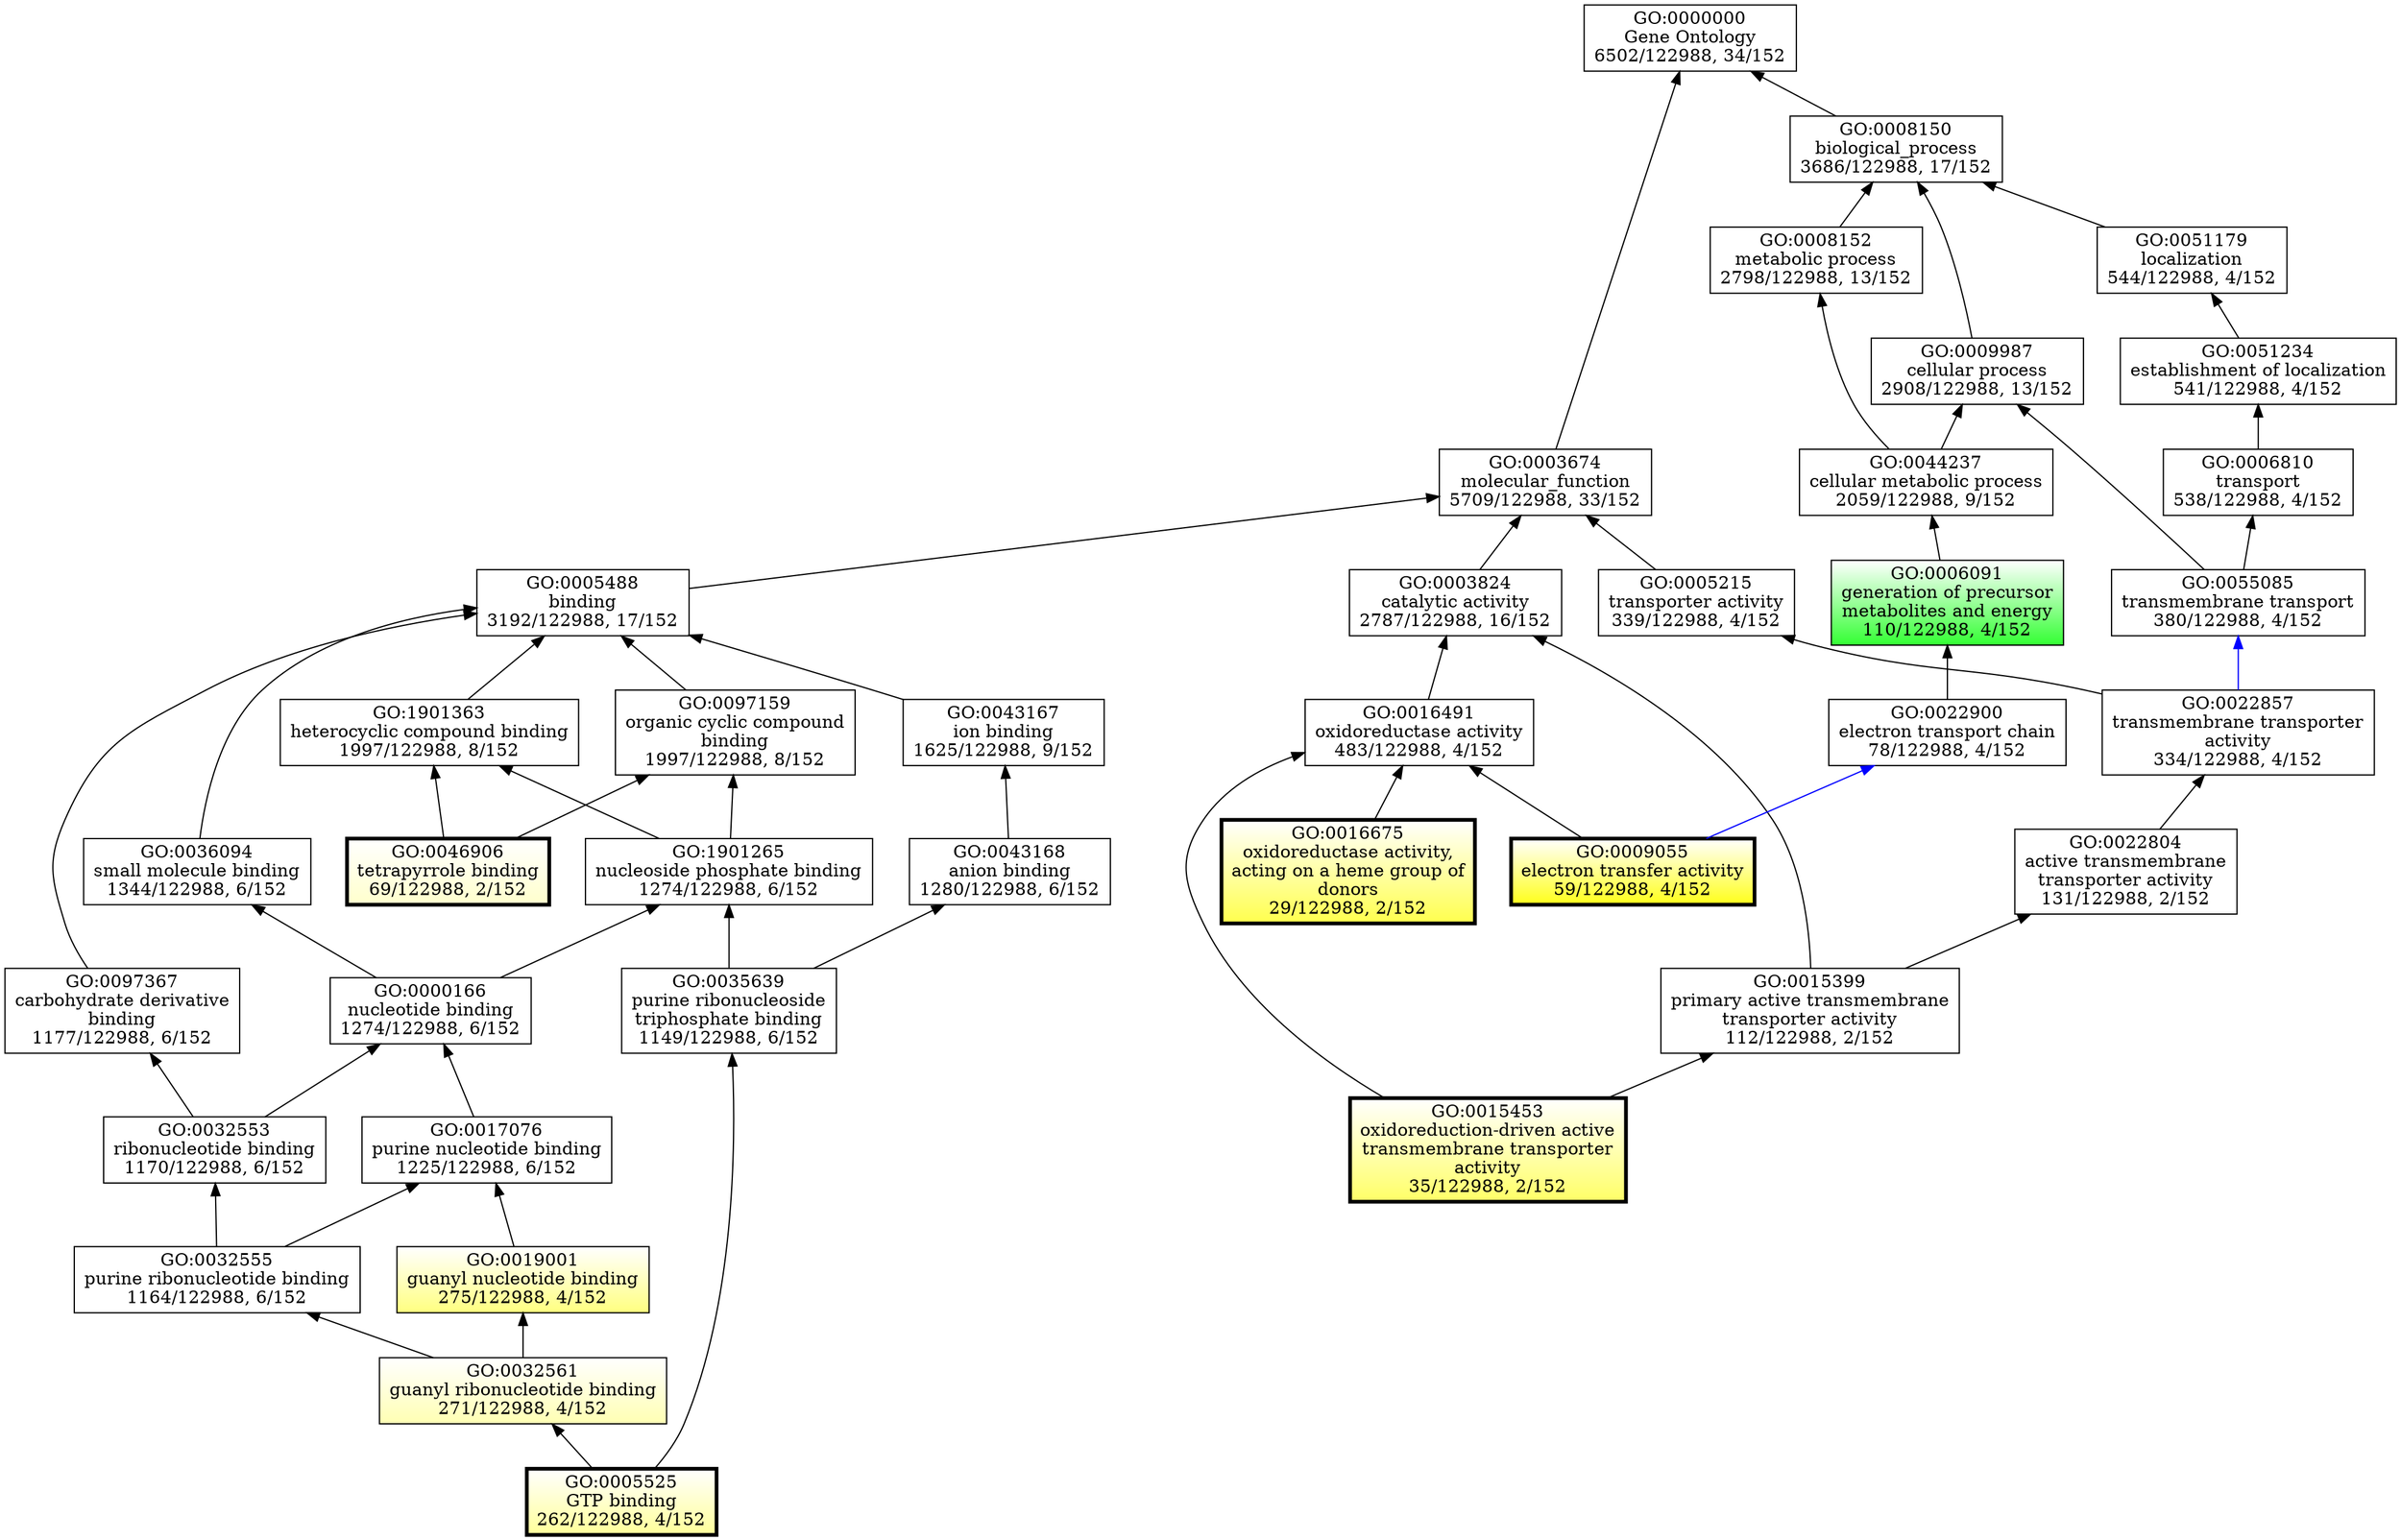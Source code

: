 /* Generated with Ontologizer 2.1 build 20160628-1269 */
digraph G {nodesep=0.4;
GO_0000000[shape="box",label="GO:0000000\nGene Ontology\n6502/122988, 34/152"];
GO_0009987[shape="box",label="GO:0009987\ncellular process\n2908/122988, 13/152"];
GO_0097159[shape="box",label="GO:0097159\norganic cyclic compound\nbinding\n1997/122988, 8/152"];
GO_0022857[shape="box",label="GO:0022857\ntransmembrane transporter\nactivity\n334/122988, 4/152"];
GO_0006091[shape="box",label="GO:0006091\ngeneration of precursor\nmetabolites and energy\n110/122988, 4/152",gradientangle=270,style="filled",fillcolor="white:0.333333,0.800000,1.000000"];
GO_1901265[shape="box",label="GO:1901265\nnucleoside phosphate binding\n1274/122988, 6/152"];
GO_0044237[shape="box",label="GO:0044237\ncellular metabolic process\n2059/122988, 9/152"];
GO_0022804[shape="box",label="GO:0022804\nactive transmembrane\ntransporter activity\n131/122988, 2/152"];
GO_0005525[shape="box",label="GO:0005525\nGTP binding\n262/122988, 4/152",gradientangle=270,style="filled,setlinewidth(3)",fillcolor="white:0.166667,0.400000,1.000000"];
GO_0097367[shape="box",label="GO:0097367\ncarbohydrate derivative\nbinding\n1177/122988, 6/152"];
GO_0008150[shape="box",label="GO:0008150\nbiological_process\n3686/122988, 17/152"];
GO_0008152[shape="box",label="GO:0008152\nmetabolic process\n2798/122988, 13/152"];
GO_0003674[shape="box",label="GO:0003674\nmolecular_function\n5709/122988, 33/152"];
GO_0006810[shape="box",label="GO:0006810\ntransport\n538/122988, 4/152"];
GO_0015453[shape="box",label="GO:0015453\noxidoreduction-driven active\ntransmembrane transporter\nactivity\n35/122988, 2/152",gradientangle=270,style="filled,setlinewidth(3)",fillcolor="white:0.166667,0.600000,1.000000"];
GO_0043167[shape="box",label="GO:0043167\nion binding\n1625/122988, 9/152"];
GO_0005215[shape="box",label="GO:0005215\ntransporter activity\n339/122988, 4/152"];
GO_0009055[shape="box",label="GO:0009055\nelectron transfer activity\n59/122988, 4/152",gradientangle=270,style="filled,setlinewidth(3)",fillcolor="white:0.166667,0.900000,1.000000"];
GO_0043168[shape="box",label="GO:0043168\nanion binding\n1280/122988, 6/152"];
GO_0051234[shape="box",label="GO:0051234\nestablishment of localization\n541/122988, 4/152"];
GO_0016675[shape="box",label="GO:0016675\noxidoreductase activity,\nacting on a heme group of\ndonors\n29/122988, 2/152",gradientangle=270,style="filled,setlinewidth(3)",fillcolor="white:0.166667,0.700000,1.000000"];
GO_0000166[shape="box",label="GO:0000166\nnucleotide binding\n1274/122988, 6/152"];
GO_0015399[shape="box",label="GO:0015399\nprimary active transmembrane\ntransporter activity\n112/122988, 2/152"];
GO_0032553[shape="box",label="GO:0032553\nribonucleotide binding\n1170/122988, 6/152"];
GO_0032555[shape="box",label="GO:0032555\npurine ribonucleotide binding\n1164/122988, 6/152"];
GO_0016491[shape="box",label="GO:0016491\noxidoreductase activity\n483/122988, 4/152"];
GO_0051179[shape="box",label="GO:0051179\nlocalization\n544/122988, 4/152"];
GO_0055085[shape="box",label="GO:0055085\ntransmembrane transport\n380/122988, 4/152"];
GO_1901363[shape="box",label="GO:1901363\nheterocyclic compound binding\n1997/122988, 8/152"];
GO_0005488[shape="box",label="GO:0005488\nbinding\n3192/122988, 17/152"];
GO_0003824[shape="box",label="GO:0003824\ncatalytic activity\n2787/122988, 16/152"];
GO_0032561[shape="box",label="GO:0032561\nguanyl ribonucleotide binding\n271/122988, 4/152",gradientangle=270,style="filled",fillcolor="white:0.166667,0.300000,1.000000"];
GO_0017076[shape="box",label="GO:0017076\npurine nucleotide binding\n1225/122988, 6/152"];
GO_0022900[shape="box",label="GO:0022900\nelectron transport chain\n78/122988, 4/152"];
GO_0035639[shape="box",label="GO:0035639\npurine ribonucleoside\ntriphosphate binding\n1149/122988, 6/152"];
GO_0019001[shape="box",label="GO:0019001\nguanyl nucleotide binding\n275/122988, 4/152",gradientangle=270,style="filled",fillcolor="white:0.166667,0.500000,1.000000"];
GO_0046906[shape="box",label="GO:0046906\ntetrapyrrole binding\n69/122988, 2/152",gradientangle=270,style="filled,setlinewidth(3)",fillcolor="white:0.166667,0.200000,1.000000"];
GO_0036094[shape="box",label="GO:0036094\nsmall molecule binding\n1344/122988, 6/152"];
GO_0000000 -> GO_0003674[color=black,dir="back",tooltip="molecular_function  Gene Ontology"];

GO_0000000 -> GO_0008150[color=black,dir="back",tooltip="biological_process  Gene Ontology"];

GO_0009987 -> GO_0044237[color=black,dir="back",tooltip="cellular metabolic process is a cellular process"];

GO_0009987 -> GO_0055085[color=black,dir="back",tooltip="transmembrane transport is a cellular process"];

GO_0097159 -> GO_1901265[color=black,dir="back",tooltip="nucleoside phosphate binding is a organic cyclic compound binding"];

GO_0097159 -> GO_0046906[color=black,dir="back",tooltip="tetrapyrrole binding is a organic cyclic compound binding"];

GO_0022857 -> GO_0022804[color=black,dir="back",tooltip="active transmembrane transporter activity is a transmembrane transporter activity"];

GO_0006091 -> GO_0022900[color=black,dir="back",tooltip="electron transport chain is a generation of precursor metabolites and energy"];

GO_1901265 -> GO_0000166[color=black,dir="back",tooltip="nucleotide binding is a nucleoside phosphate binding"];

GO_1901265 -> GO_0035639[color=black,dir="back",tooltip="purine ribonucleoside triphosphate binding is a nucleoside phosphate binding"];

GO_0044237 -> GO_0006091[color=black,dir="back",tooltip="generation of precursor metabolites and energy is a cellular metabolic process"];

GO_0022804 -> GO_0015399[color=black,dir="back",tooltip="primary active transmembrane transporter activity is a active transmembrane transporter activity"];

GO_0097367 -> GO_0032553[color=black,dir="back",tooltip="ribonucleotide binding is a carbohydrate derivative binding"];

GO_0008150 -> GO_0008152[color=black,dir="back",tooltip="metabolic process is a biological_process"];

GO_0008150 -> GO_0009987[color=black,dir="back",tooltip="cellular process is a biological_process"];

GO_0008150 -> GO_0051179[color=black,dir="back",tooltip="localization is a biological_process"];

GO_0008152 -> GO_0044237[color=black,dir="back",tooltip="cellular metabolic process is a metabolic process"];

GO_0003674 -> GO_0003824[color=black,dir="back",tooltip="catalytic activity is a molecular_function"];

GO_0003674 -> GO_0005215[color=black,dir="back",tooltip="transporter activity is a molecular_function"];

GO_0003674 -> GO_0005488[color=black,dir="back",tooltip="binding is a molecular_function"];

GO_0006810 -> GO_0055085[color=black,dir="back",tooltip="transmembrane transport is a transport"];

GO_0043167 -> GO_0043168[color=black,dir="back",tooltip="anion binding is a ion binding"];

GO_0005215 -> GO_0022857[color=black,dir="back",tooltip="transmembrane transporter activity is a transporter activity"];

GO_0043168 -> GO_0035639[color=black,dir="back",tooltip="purine ribonucleoside triphosphate binding is a anion binding"];

GO_0051234 -> GO_0006810[color=black,dir="back",tooltip="transport is a establishment of localization"];

GO_0000166 -> GO_0017076[color=black,dir="back",tooltip="purine nucleotide binding is a nucleotide binding"];

GO_0000166 -> GO_0032553[color=black,dir="back",tooltip="ribonucleotide binding is a nucleotide binding"];

GO_0015399 -> GO_0015453[color=black,dir="back",tooltip="oxidoreduction-driven active transmembrane transporter activity is a primary active transmembrane transporter activity"];

GO_0032553 -> GO_0032555[color=black,dir="back",tooltip="purine ribonucleotide binding is a ribonucleotide binding"];

GO_0032555 -> GO_0032561[color=black,dir="back",tooltip="guanyl ribonucleotide binding is a purine ribonucleotide binding"];

GO_0016491 -> GO_0009055[color=black,dir="back",tooltip="electron transfer activity is a oxidoreductase activity"];

GO_0016491 -> GO_0015453[color=black,dir="back",tooltip="oxidoreduction-driven active transmembrane transporter activity  oxidoreductase activity"];

GO_0016491 -> GO_0016675[color=black,dir="back",tooltip="oxidoreductase activity, acting on a heme group of donors is a oxidoreductase activity"];

GO_0051179 -> GO_0051234[color=black,dir="back",tooltip="establishment of localization is a localization"];

GO_0055085 -> GO_0022857[color=blue,dir="back",tooltip="transmembrane transporter activity is part of transmembrane transport"];

GO_1901363 -> GO_1901265[color=black,dir="back",tooltip="nucleoside phosphate binding is a heterocyclic compound binding"];

GO_1901363 -> GO_0046906[color=black,dir="back",tooltip="tetrapyrrole binding is a heterocyclic compound binding"];

GO_0005488 -> GO_1901363[color=black,dir="back",tooltip="heterocyclic compound binding is a binding"];

GO_0005488 -> GO_0097159[color=black,dir="back",tooltip="organic cyclic compound binding is a binding"];

GO_0005488 -> GO_0097367[color=black,dir="back",tooltip="carbohydrate derivative binding is a binding"];

GO_0005488 -> GO_0036094[color=black,dir="back",tooltip="small molecule binding is a binding"];

GO_0005488 -> GO_0043167[color=black,dir="back",tooltip="ion binding is a binding"];

GO_0003824 -> GO_0015399[color=black,dir="back",tooltip="primary active transmembrane transporter activity  catalytic activity"];

GO_0003824 -> GO_0016491[color=black,dir="back",tooltip="oxidoreductase activity is a catalytic activity"];

GO_0032561 -> GO_0005525[color=black,dir="back",tooltip="GTP binding is a guanyl ribonucleotide binding"];

GO_0017076 -> GO_0019001[color=black,dir="back",tooltip="guanyl nucleotide binding is a purine nucleotide binding"];

GO_0017076 -> GO_0032555[color=black,dir="back",tooltip="purine ribonucleotide binding is a purine nucleotide binding"];

GO_0022900 -> GO_0009055[color=blue,dir="back",tooltip="electron transfer activity is part of electron transport chain"];

GO_0035639 -> GO_0005525[color=black,dir="back",tooltip="GTP binding is a purine ribonucleoside triphosphate binding"];

GO_0019001 -> GO_0032561[color=black,dir="back",tooltip="guanyl ribonucleotide binding is a guanyl nucleotide binding"];

GO_0036094 -> GO_0000166[color=black,dir="back",tooltip="nucleotide binding is a small molecule binding"];

}
